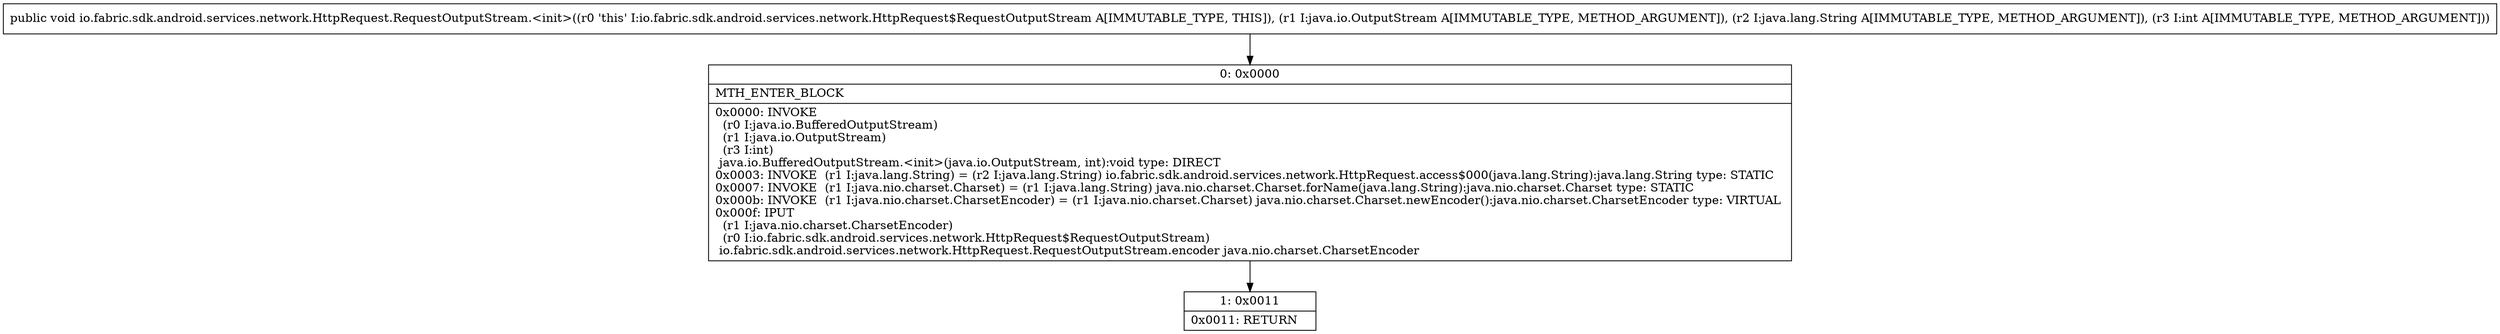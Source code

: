 digraph "CFG forio.fabric.sdk.android.services.network.HttpRequest.RequestOutputStream.\<init\>(Ljava\/io\/OutputStream;Ljava\/lang\/String;I)V" {
Node_0 [shape=record,label="{0\:\ 0x0000|MTH_ENTER_BLOCK\l|0x0000: INVOKE  \l  (r0 I:java.io.BufferedOutputStream)\l  (r1 I:java.io.OutputStream)\l  (r3 I:int)\l java.io.BufferedOutputStream.\<init\>(java.io.OutputStream, int):void type: DIRECT \l0x0003: INVOKE  (r1 I:java.lang.String) = (r2 I:java.lang.String) io.fabric.sdk.android.services.network.HttpRequest.access$000(java.lang.String):java.lang.String type: STATIC \l0x0007: INVOKE  (r1 I:java.nio.charset.Charset) = (r1 I:java.lang.String) java.nio.charset.Charset.forName(java.lang.String):java.nio.charset.Charset type: STATIC \l0x000b: INVOKE  (r1 I:java.nio.charset.CharsetEncoder) = (r1 I:java.nio.charset.Charset) java.nio.charset.Charset.newEncoder():java.nio.charset.CharsetEncoder type: VIRTUAL \l0x000f: IPUT  \l  (r1 I:java.nio.charset.CharsetEncoder)\l  (r0 I:io.fabric.sdk.android.services.network.HttpRequest$RequestOutputStream)\l io.fabric.sdk.android.services.network.HttpRequest.RequestOutputStream.encoder java.nio.charset.CharsetEncoder \l}"];
Node_1 [shape=record,label="{1\:\ 0x0011|0x0011: RETURN   \l}"];
MethodNode[shape=record,label="{public void io.fabric.sdk.android.services.network.HttpRequest.RequestOutputStream.\<init\>((r0 'this' I:io.fabric.sdk.android.services.network.HttpRequest$RequestOutputStream A[IMMUTABLE_TYPE, THIS]), (r1 I:java.io.OutputStream A[IMMUTABLE_TYPE, METHOD_ARGUMENT]), (r2 I:java.lang.String A[IMMUTABLE_TYPE, METHOD_ARGUMENT]), (r3 I:int A[IMMUTABLE_TYPE, METHOD_ARGUMENT])) }"];
MethodNode -> Node_0;
Node_0 -> Node_1;
}

